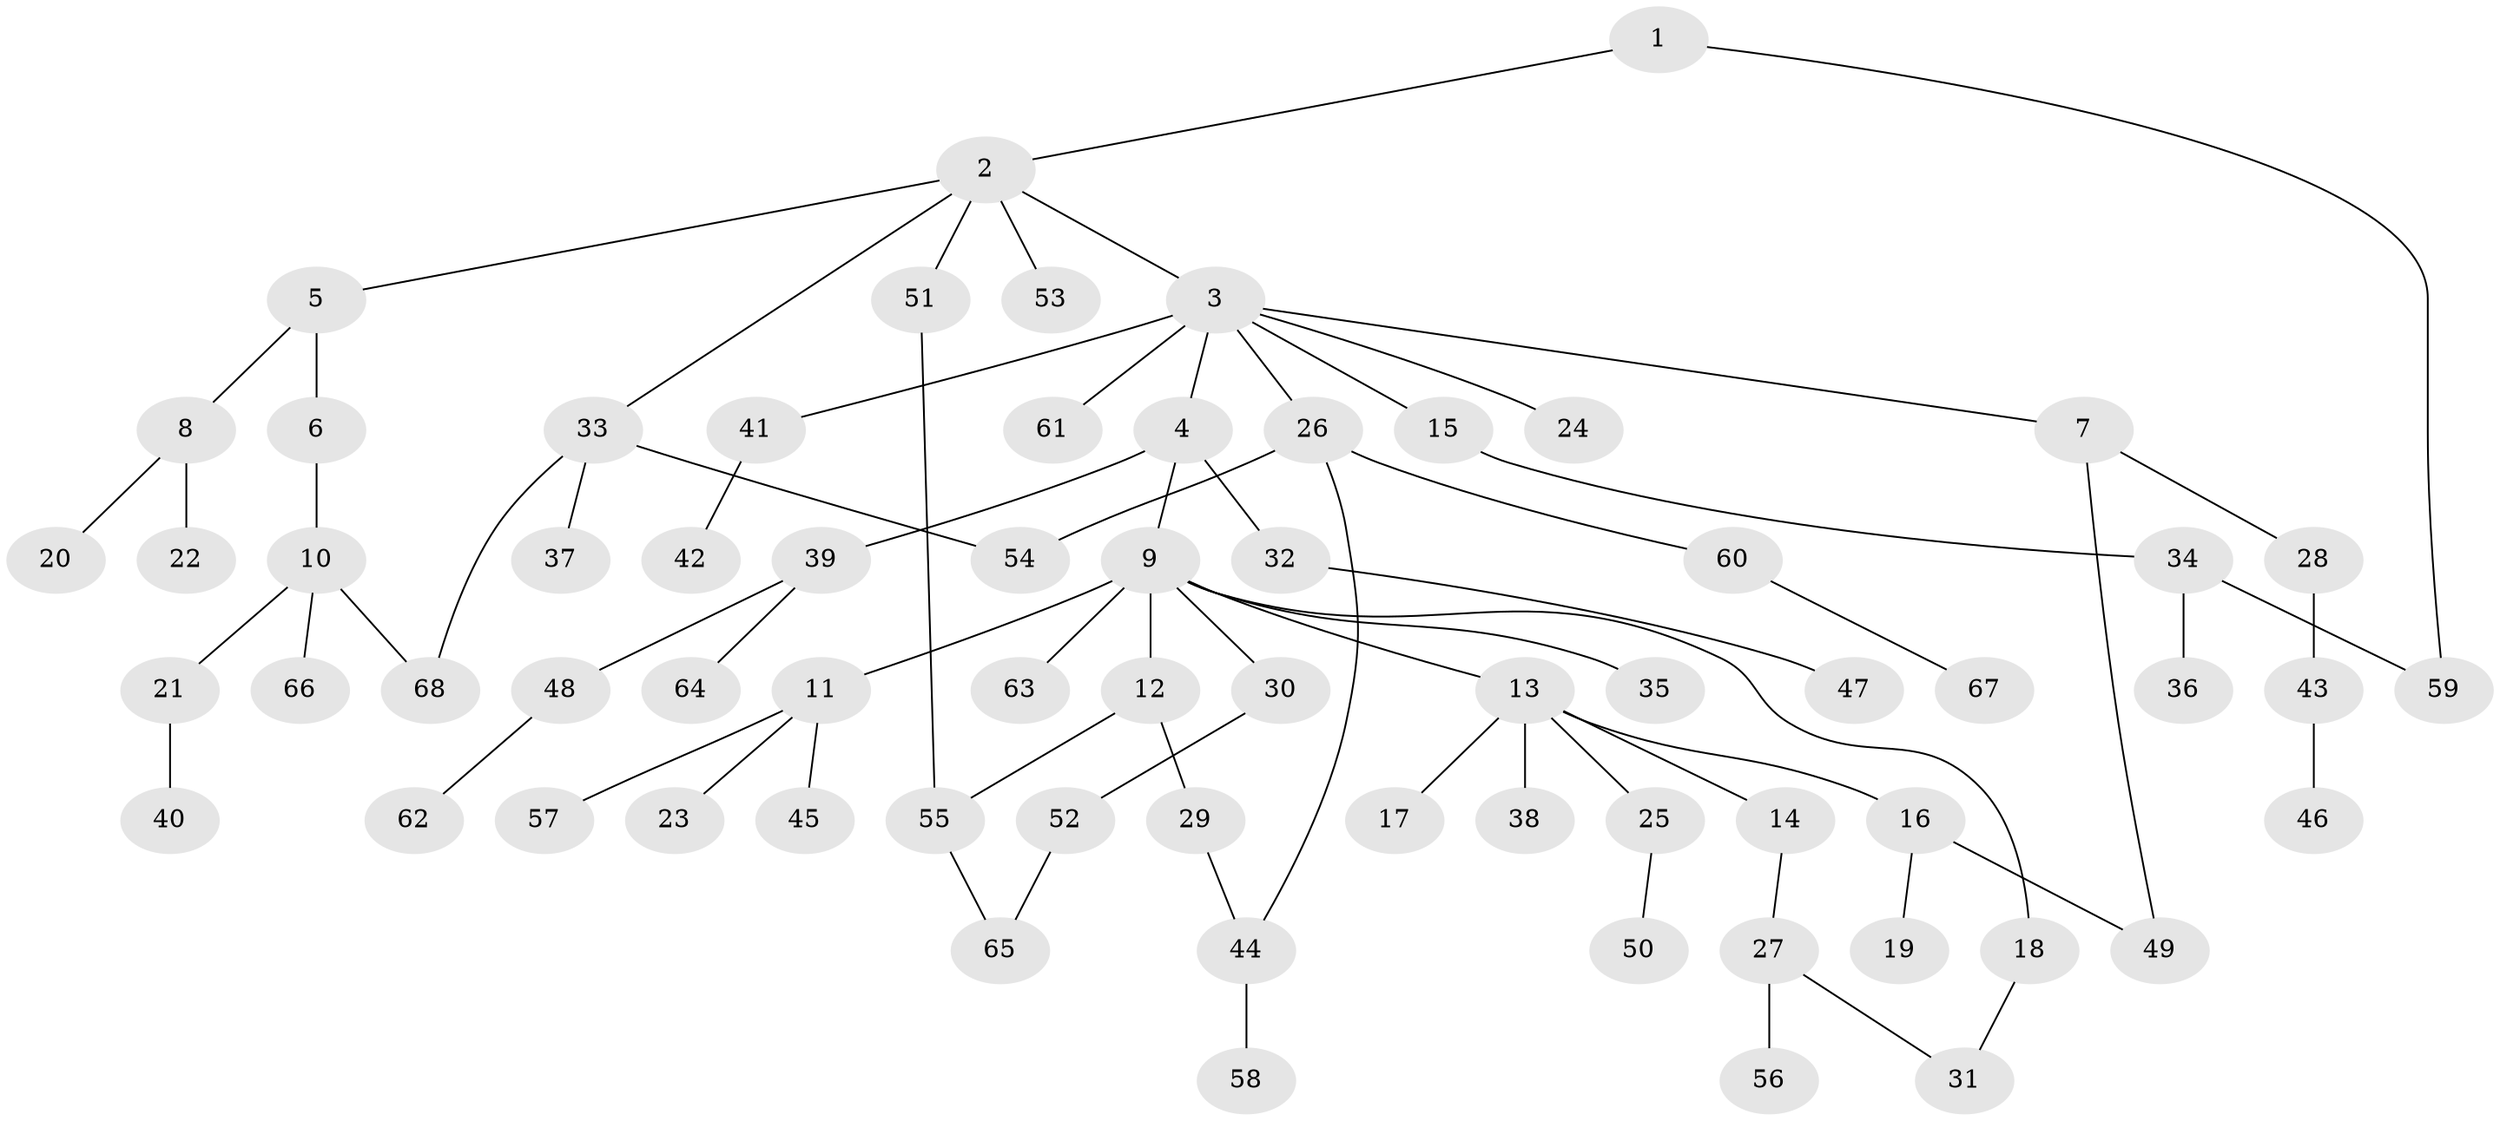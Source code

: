 // Generated by graph-tools (version 1.1) at 2025/34/03/09/25 02:34:13]
// undirected, 68 vertices, 75 edges
graph export_dot {
graph [start="1"]
  node [color=gray90,style=filled];
  1;
  2;
  3;
  4;
  5;
  6;
  7;
  8;
  9;
  10;
  11;
  12;
  13;
  14;
  15;
  16;
  17;
  18;
  19;
  20;
  21;
  22;
  23;
  24;
  25;
  26;
  27;
  28;
  29;
  30;
  31;
  32;
  33;
  34;
  35;
  36;
  37;
  38;
  39;
  40;
  41;
  42;
  43;
  44;
  45;
  46;
  47;
  48;
  49;
  50;
  51;
  52;
  53;
  54;
  55;
  56;
  57;
  58;
  59;
  60;
  61;
  62;
  63;
  64;
  65;
  66;
  67;
  68;
  1 -- 2;
  1 -- 59;
  2 -- 3;
  2 -- 5;
  2 -- 33;
  2 -- 51;
  2 -- 53;
  3 -- 4;
  3 -- 7;
  3 -- 15;
  3 -- 24;
  3 -- 26;
  3 -- 41;
  3 -- 61;
  4 -- 9;
  4 -- 32;
  4 -- 39;
  5 -- 6;
  5 -- 8;
  6 -- 10;
  7 -- 28;
  7 -- 49;
  8 -- 20;
  8 -- 22;
  9 -- 11;
  9 -- 12;
  9 -- 13;
  9 -- 18;
  9 -- 30;
  9 -- 35;
  9 -- 63;
  10 -- 21;
  10 -- 66;
  10 -- 68;
  11 -- 23;
  11 -- 45;
  11 -- 57;
  12 -- 29;
  12 -- 55;
  13 -- 14;
  13 -- 16;
  13 -- 17;
  13 -- 25;
  13 -- 38;
  14 -- 27;
  15 -- 34;
  16 -- 19;
  16 -- 49;
  18 -- 31;
  21 -- 40;
  25 -- 50;
  26 -- 44;
  26 -- 60;
  26 -- 54;
  27 -- 56;
  27 -- 31;
  28 -- 43;
  29 -- 44;
  30 -- 52;
  32 -- 47;
  33 -- 37;
  33 -- 54;
  33 -- 68;
  34 -- 36;
  34 -- 59;
  39 -- 48;
  39 -- 64;
  41 -- 42;
  43 -- 46;
  44 -- 58;
  48 -- 62;
  51 -- 55;
  52 -- 65;
  55 -- 65;
  60 -- 67;
}
